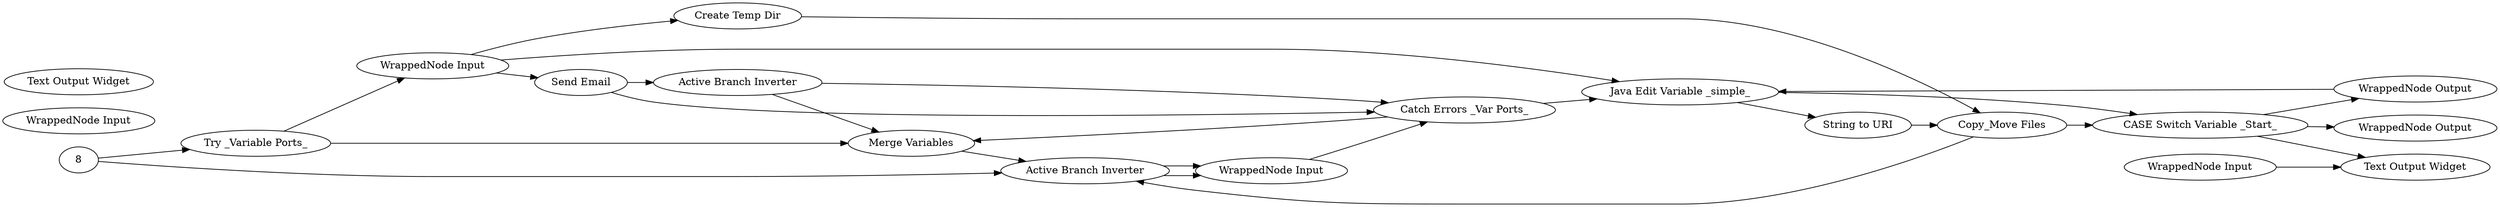 digraph {
	4 [label="Merge Variables"]
	7 [label="WrappedNode Input"]
	13 [label="Merge Variables"]
	14 [label="WrappedNode Output"]
	15 [label="String Widget"]
	16 [label="String Widget"]
	17 [label="String Widget"]
	18 [label="File Upload Widget"]
	11 [label="Send Email"]
	13 [label="Active Branch Inverter"]
	14 [label="WrappedNode Input"]
	15 [label="WrappedNode Output"]
	16 [label="Text Output Widget"]
	15 [label="Try _Variable Ports_"]
	16 [label="Catch Errors _Var Ports_"]
	17 [label="Active Branch Inverter"]
	18 [label="Copy_Move Files"]
	19 [label="Create Temp Dir"]
	21 [label="String to URI"]
	23 [label="WrappedNode Input"]
	24 [label="WrappedNode Output"]
	25 [label="Table Row to Variable"]
	26 [label="Variable to Table Row"]
	29 [label="WrappedNode Input"]
	30 [label="WrappedNode Output"]
	31 [label="Text Output Widget"]
	28 [label="WrappedNode Input"]
	29 [label="WrappedNode Output"]
	30 [label="Text Output Widget"]
	25 [label="CASE Switch Variable _Start_"]
	26 [label="Java Edit Variable _simple_"]
	4 -> 13
	13 -> 14
	15 -> 4
	16 -> 4
	17 -> 4
	18 -> 13
	14 -> 16
	18 -> 25
	19 -> 18
	21 -> 18
	23 -> 19
	23 -> 26
	25 -> 24
	26 -> 21
	29 -> 26
	28 -> 30
	26 -> 25
	8 -> 13
	8 -> 15
	11 -> 17
	11 -> 16
	13 -> 14
	15 -> 23
	16 -> 26
	17 -> 16
	23 -> 11
	25 -> 30
	25 -> 29
	rankdir=LR
}
